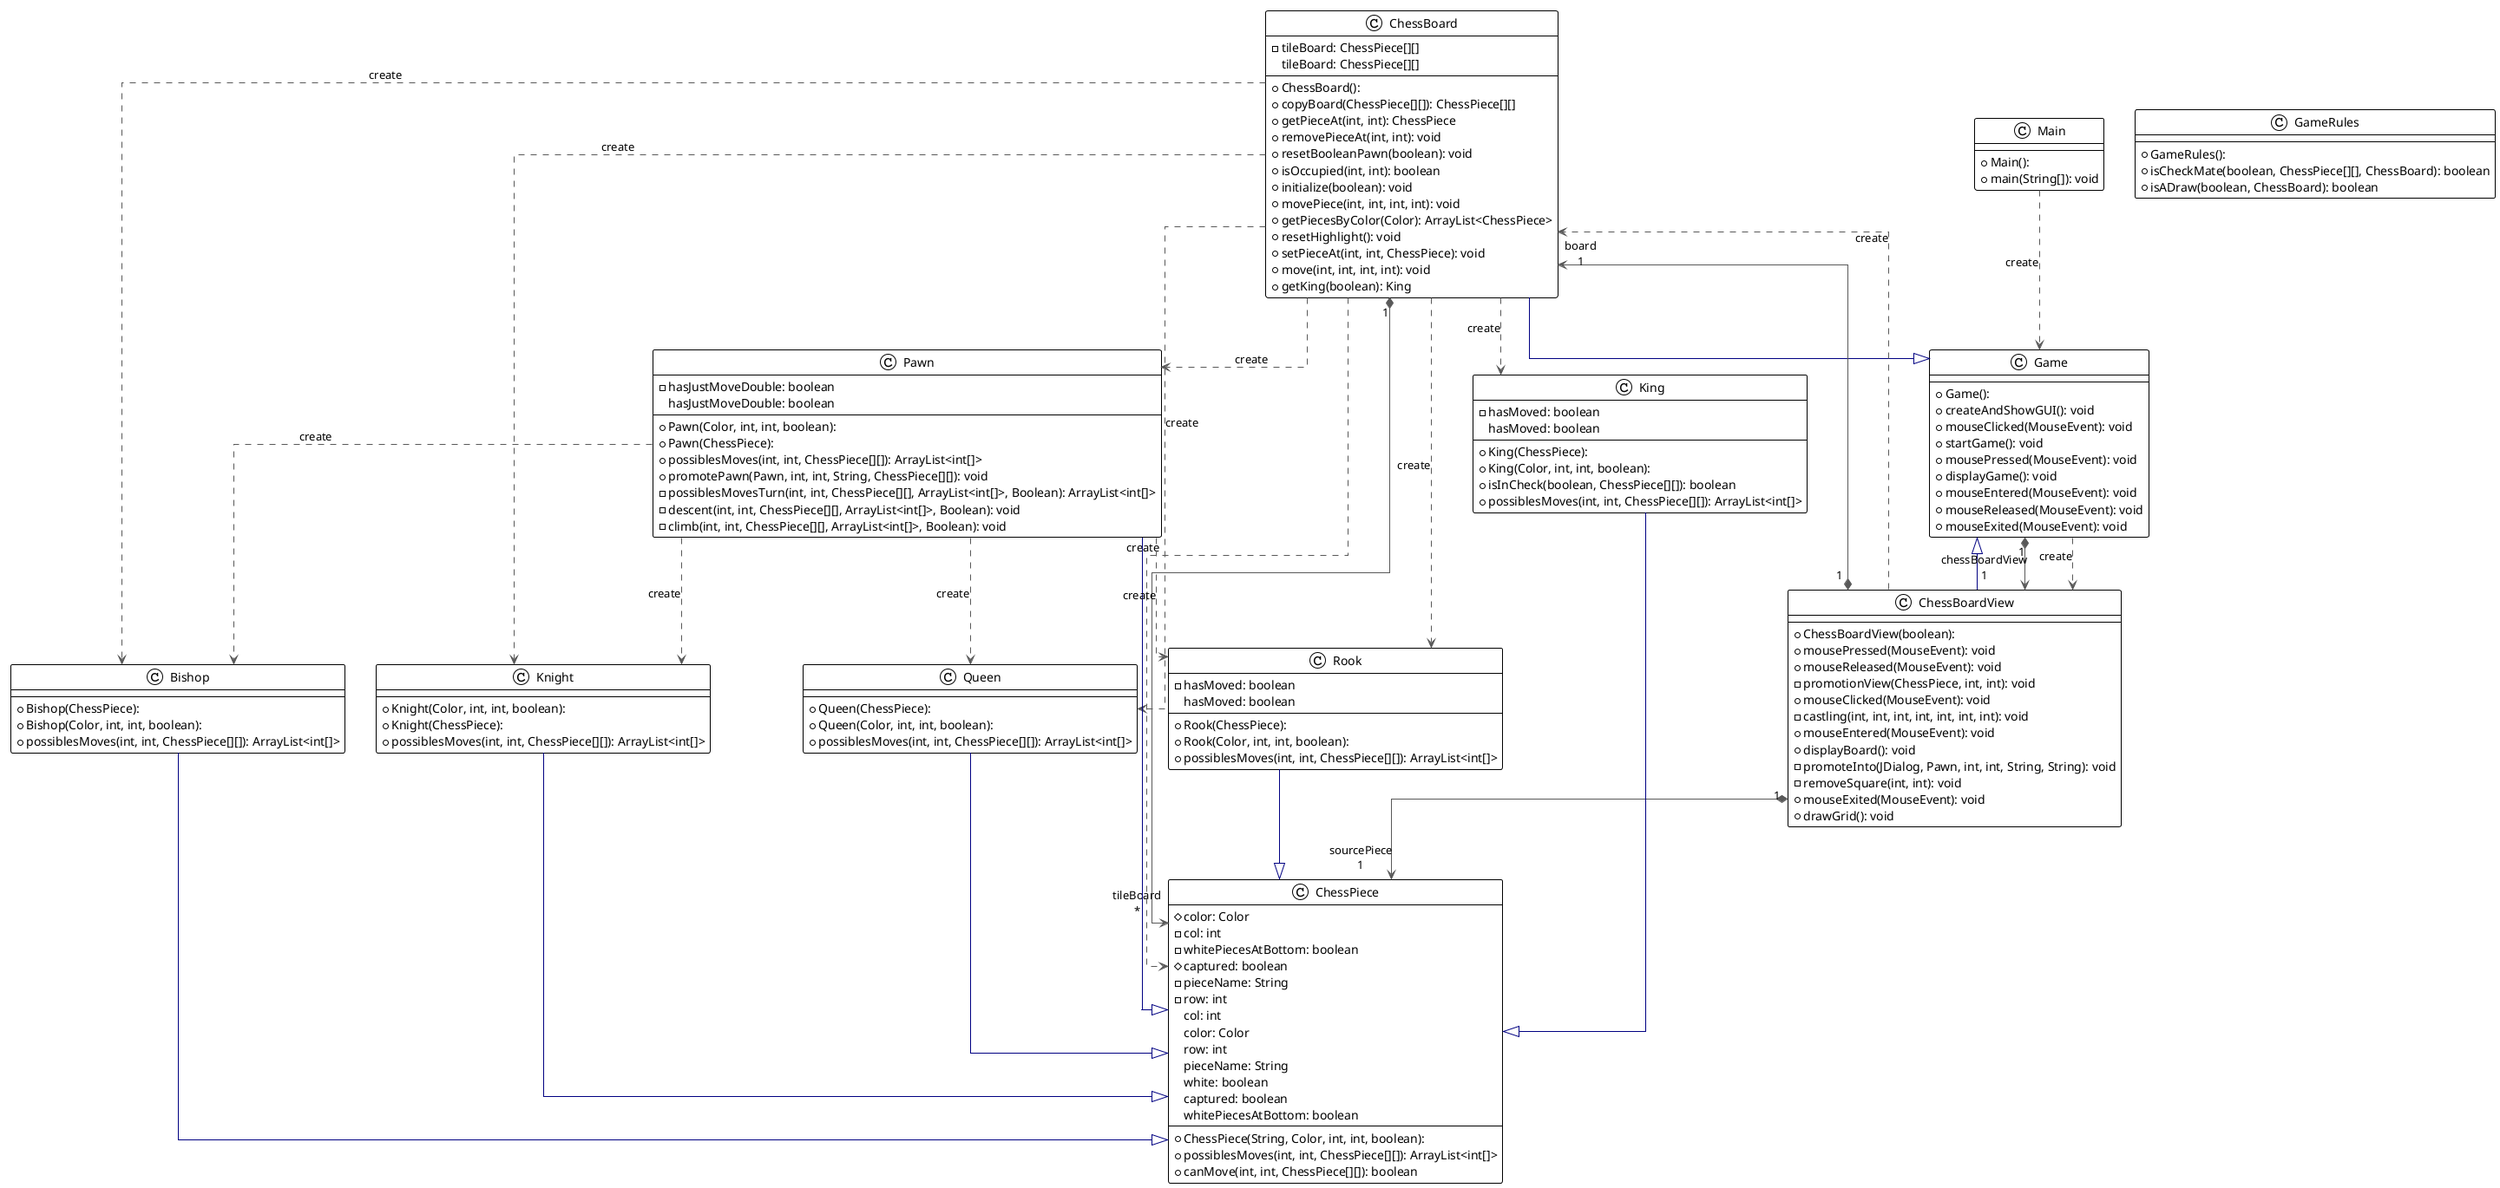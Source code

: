 @startuml

!theme plain
top to bottom direction
skinparam linetype ortho

class Bishop {
  + Bishop(ChessPiece): 
  + Bishop(Color, int, int, boolean): 
  + possiblesMoves(int, int, ChessPiece[][]): ArrayList<int[]>
}
class ChessBoard {
  + ChessBoard(): 
  - tileBoard: ChessPiece[][]
  + copyBoard(ChessPiece[][]): ChessPiece[][]
  + getPieceAt(int, int): ChessPiece
  + removePieceAt(int, int): void
  + resetBooleanPawn(boolean): void
  + isOccupied(int, int): boolean
  + initialize(boolean): void
  + movePiece(int, int, int, int): void
  + getPiecesByColor(Color): ArrayList<ChessPiece>
  + resetHighlight(): void
  + setPieceAt(int, int, ChessPiece): void
  + move(int, int, int, int): void
  + getKing(boolean): King
   tileBoard: ChessPiece[][]
}
class ChessBoardView {
  + ChessBoardView(boolean): 
  + mousePressed(MouseEvent): void
  + mouseReleased(MouseEvent): void
  - promotionView(ChessPiece, int, int): void
  + mouseClicked(MouseEvent): void
  - castling(int, int, int, int, int, int, int): void
  + mouseEntered(MouseEvent): void
  + displayBoard(): void
  - promoteInto(JDialog, Pawn, int, int, String, String): void
  - removeSquare(int, int): void
  + mouseExited(MouseEvent): void
  + drawGrid(): void
}
class ChessPiece {
  + ChessPiece(String, Color, int, int, boolean): 
  # color: Color
  - col: int
  - whitePiecesAtBottom: boolean
  # captured: boolean
  - pieceName: String
  - row: int
  + possiblesMoves(int, int, ChessPiece[][]): ArrayList<int[]>
  + canMove(int, int, ChessPiece[][]): boolean
   col: int
   color: Color
   row: int
   pieceName: String
   white: boolean
   captured: boolean
   whitePiecesAtBottom: boolean
}
class Game {
  + Game(): 
  + createAndShowGUI(): void
  + mouseClicked(MouseEvent): void
  + startGame(): void
  + mousePressed(MouseEvent): void
  + displayGame(): void
  + mouseEntered(MouseEvent): void
  + mouseReleased(MouseEvent): void
  + mouseExited(MouseEvent): void
}
class GameRules {
  + GameRules(): 
  + isCheckMate(boolean, ChessPiece[][], ChessBoard): boolean
  + isADraw(boolean, ChessBoard): boolean
}
class King {
  + King(ChessPiece): 
  + King(Color, int, int, boolean): 
  - hasMoved: boolean
  + isInCheck(boolean, ChessPiece[][]): boolean
  + possiblesMoves(int, int, ChessPiece[][]): ArrayList<int[]>
   hasMoved: boolean
}
class Knight {
  + Knight(Color, int, int, boolean): 
  + Knight(ChessPiece): 
  + possiblesMoves(int, int, ChessPiece[][]): ArrayList<int[]>
}
class Main {
  + Main(): 
  + main(String[]): void
}
class Pawn {
  + Pawn(Color, int, int, boolean): 
  + Pawn(ChessPiece): 
  - hasJustMoveDouble: boolean
  + possiblesMoves(int, int, ChessPiece[][]): ArrayList<int[]>
  + promotePawn(Pawn, int, int, String, ChessPiece[][]): void
  - possiblesMovesTurn(int, int, ChessPiece[][], ArrayList<int[]>, Boolean): ArrayList<int[]>
  - descent(int, int, ChessPiece[][], ArrayList<int[]>, Boolean): void
  - climb(int, int, ChessPiece[][], ArrayList<int[]>, Boolean): void
   hasJustMoveDouble: boolean
}
class Queen {
  + Queen(ChessPiece): 
  + Queen(Color, int, int, boolean): 
  + possiblesMoves(int, int, ChessPiece[][]): ArrayList<int[]>
}
class Rook {
  + Rook(ChessPiece): 
  + Rook(Color, int, int, boolean): 
  - hasMoved: boolean
  + possiblesMoves(int, int, ChessPiece[][]): ArrayList<int[]>
   hasMoved: boolean
}

Bishop          -[#000082,plain]-^  ChessPiece     
ChessBoard      -[#595959,dashed]->  Bishop         : "«create»"
ChessBoard     "1" *-[#595959,plain]-> "tileBoard\n*" ChessPiece     
ChessBoard      -[#595959,dashed]->  ChessPiece     : "«create»"
ChessBoard      -[#000082,plain]-^  Game           
ChessBoard      -[#595959,dashed]->  King           : "«create»"
ChessBoard      -[#595959,dashed]->  Knight         : "«create»"
ChessBoard      -[#595959,dashed]->  Pawn           : "«create»"
ChessBoard      -[#595959,dashed]->  Queen          : "«create»"
ChessBoard      -[#595959,dashed]->  Rook           : "«create»"
ChessBoardView  -[#595959,dashed]->  ChessBoard     : "«create»"
ChessBoardView "1" *-[#595959,plain]-> "board\n1" ChessBoard     
ChessBoardView "1" *-[#595959,plain]-> "sourcePiece\n1" ChessPiece     
ChessBoardView  -[#000082,plain]-^  Game           
Game           "1" *-[#595959,plain]-> "chessBoardView\n1" ChessBoardView 
Game            -[#595959,dashed]->  ChessBoardView : "«create»"
King            -[#000082,plain]-^  ChessPiece     
Knight          -[#000082,plain]-^  ChessPiece     
Main            -[#595959,dashed]->  Game           : "«create»"
Pawn            -[#595959,dashed]->  Bishop         : "«create»"
Pawn            -[#000082,plain]-^  ChessPiece     
Pawn            -[#595959,dashed]->  Knight         : "«create»"
Pawn            -[#595959,dashed]->  Queen          : "«create»"
Pawn            -[#595959,dashed]->  Rook           : "«create»"
Queen           -[#000082,plain]-^  ChessPiece     
Rook            -[#000082,plain]-^  ChessPiece     
@enduml
